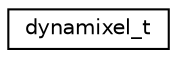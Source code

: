 digraph "Graphical Class Hierarchy"
{
 // LATEX_PDF_SIZE
  edge [fontname="Helvetica",fontsize="10",labelfontname="Helvetica",labelfontsize="10"];
  node [fontname="Helvetica",fontsize="10",shape=record];
  rankdir="LR";
  Node0 [label="dynamixel_t",height=0.2,width=0.4,color="black", fillcolor="white", style="filled",URL="$structdynamixel__t.html",tooltip="Descriptor struct for a dynamixel device."];
}
